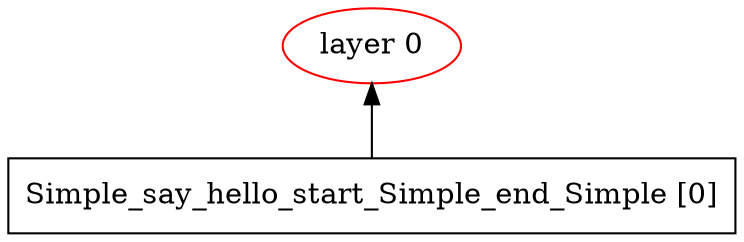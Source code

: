 digraph communication_graph {
	rankdir=BT;
	size="8,5;"
	layer_0 [ color="#ff0000" label="layer 0"];
	Simple_say_hello_start_Simple_end_Simple [ shape = rect label="Simple_say_hello_start_Simple_end_Simple [0]" ];
	Simple_say_hello_start_Simple_end_Simple -> layer_0;
}